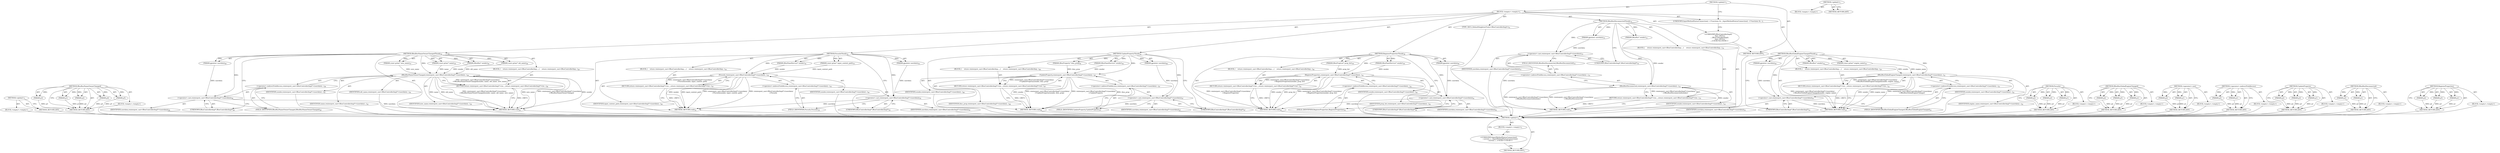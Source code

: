 digraph "RegisterProperties" {
vulnerable_6 [label=<(METHOD,&lt;global&gt;)<SUB>1</SUB>>];
vulnerable_7 [label=<(BLOCK,&lt;empty&gt;,&lt;empty&gt;)<SUB>1</SUB>>];
vulnerable_8 [label="<(UNKNOWN,InputMethodStatusConnection()
      : current_i...,InputMethodStatusConnection()
      : current_i...)<SUB>1</SUB>>"];
vulnerable_9 [label=<(METHOD_RETURN,ANY)<SUB>1</SUB>>];
vulnerable_14 [label=<(METHOD,&lt;global&gt;)<SUB>1</SUB>>];
vulnerable_15 [label=<(BLOCK,&lt;empty&gt;,&lt;empty&gt;)>];
vulnerable_16 [label=<(METHOD_RETURN,ANY)>];
fixed_129 [label=<(METHOD,&lt;global&gt;)<SUB>1</SUB>>];
fixed_130 [label=<(BLOCK,&lt;empty&gt;,&lt;empty&gt;)>];
fixed_131 [label=<(METHOD_RETURN,ANY)>];
fixed_156 [label=<(METHOD,IBusBusNameOwnerChanged)>];
fixed_157 [label=<(PARAM,p1)>];
fixed_158 [label=<(PARAM,p2)>];
fixed_159 [label=<(PARAM,p3)>];
fixed_160 [label=<(PARAM,p4)>];
fixed_161 [label=<(PARAM,p5)>];
fixed_162 [label=<(BLOCK,&lt;empty&gt;,&lt;empty&gt;)>];
fixed_163 [label=<(METHOD_RETURN,ANY)>];
fixed_6 [label=<(METHOD,&lt;global&gt;)<SUB>1</SUB>>];
fixed_7 [label=<(BLOCK,&lt;empty&gt;,&lt;empty&gt;)<SUB>1</SUB>>];
fixed_8 [label=<(UNKNOWN,InputMethodStatusConnection()
  // Functions th...,InputMethodStatusConnection()
  // Functions th...)<SUB>1</SUB>>];
fixed_9 [label=<(METHOD,IBusBusDisconnectedThunk)<SUB>14</SUB>>];
fixed_10 [label=<(PARAM,IBusBus* sender)<SUB>14</SUB>>];
fixed_11 [label=<(PARAM,gpointer userdata)<SUB>14</SUB>>];
fixed_12 [label=<(BLOCK,{
    return reinterpret_cast&lt;IBusControllerImp...,{
    return reinterpret_cast&lt;IBusControllerImp...)<SUB>14</SUB>>];
fixed_13 [label=<(RETURN,return reinterpret_cast&lt;IBusControllerImpl*&gt;(us...,return reinterpret_cast&lt;IBusControllerImpl*&gt;(us...)<SUB>15</SUB>>];
fixed_14 [label=<(IBusBusDisconnected,reinterpret_cast&lt;IBusControllerImpl*&gt;(userdata)...)<SUB>15</SUB>>];
fixed_15 [label=<(&lt;operator&gt;.indirectFieldAccess,reinterpret_cast&lt;IBusControllerImpl*&gt;(userdata)...)<SUB>15</SUB>>];
fixed_16 [label=<(&lt;operator&gt;.cast,reinterpret_cast&lt;IBusControllerImpl*&gt;(userdata))<SUB>15</SUB>>];
fixed_17 [label=<(UNKNOWN,IBusControllerImpl*,IBusControllerImpl*)<SUB>15</SUB>>];
fixed_18 [label=<(IDENTIFIER,userdata,reinterpret_cast&lt;IBusControllerImpl*&gt;(userdata))<SUB>15</SUB>>];
fixed_19 [label=<(FIELD_IDENTIFIER,IBusBusDisconnected,IBusBusDisconnected)<SUB>15</SUB>>];
fixed_20 [label=<(IDENTIFIER,sender,reinterpret_cast&lt;IBusControllerImpl*&gt;(userdata)...)<SUB>16</SUB>>];
fixed_21 [label=<(METHOD_RETURN,void)<SUB>14</SUB>>];
fixed_23 [label=<(METHOD,IBusBusGlobalEngineChangedThunk)<SUB>18</SUB>>];
fixed_24 [label=<(PARAM,IBusBus* sender)<SUB>18</SUB>>];
fixed_25 [label=<(PARAM,const gchar* engine_name)<SUB>19</SUB>>];
fixed_26 [label=<(PARAM,gpointer userdata)<SUB>20</SUB>>];
fixed_27 [label=<(BLOCK,{
    return reinterpret_cast&lt;IBusControllerImp...,{
    return reinterpret_cast&lt;IBusControllerImp...)<SUB>20</SUB>>];
fixed_28 [label=<(RETURN,return reinterpret_cast&lt;IBusControllerImpl*&gt;(us...,return reinterpret_cast&lt;IBusControllerImpl*&gt;(us...)<SUB>21</SUB>>];
fixed_29 [label=<(IBusBusGlobalEngineChanged,reinterpret_cast&lt;IBusControllerImpl*&gt;(userdata)...)<SUB>21</SUB>>];
fixed_30 [label=<(&lt;operator&gt;.indirectFieldAccess,reinterpret_cast&lt;IBusControllerImpl*&gt;(userdata)...)<SUB>21</SUB>>];
fixed_31 [label=<(&lt;operator&gt;.cast,reinterpret_cast&lt;IBusControllerImpl*&gt;(userdata))<SUB>21</SUB>>];
fixed_32 [label=<(UNKNOWN,IBusControllerImpl*,IBusControllerImpl*)<SUB>21</SUB>>];
fixed_33 [label=<(IDENTIFIER,userdata,reinterpret_cast&lt;IBusControllerImpl*&gt;(userdata))<SUB>21</SUB>>];
fixed_34 [label=<(FIELD_IDENTIFIER,IBusBusGlobalEngineChanged,IBusBusGlobalEngineChanged)<SUB>21</SUB>>];
fixed_35 [label=<(IDENTIFIER,sender,reinterpret_cast&lt;IBusControllerImpl*&gt;(userdata)...)<SUB>22</SUB>>];
fixed_36 [label=<(IDENTIFIER,engine_name,reinterpret_cast&lt;IBusControllerImpl*&gt;(userdata)...)<SUB>22</SUB>>];
fixed_37 [label=<(METHOD_RETURN,void)<SUB>18</SUB>>];
fixed_39 [label=<(METHOD,IBusBusNameOwnerChangedThunk)<SUB>24</SUB>>];
fixed_40 [label=<(PARAM,IBusBus* sender)<SUB>24</SUB>>];
fixed_41 [label=<(PARAM,const gchar* name)<SUB>25</SUB>>];
fixed_42 [label=<(PARAM,const gchar* old_name)<SUB>26</SUB>>];
fixed_43 [label=<(PARAM,const gchar* new_name)<SUB>27</SUB>>];
fixed_44 [label=<(PARAM,gpointer userdata)<SUB>28</SUB>>];
fixed_45 [label=<(BLOCK,{
    return reinterpret_cast&lt;IBusControllerImp...,{
    return reinterpret_cast&lt;IBusControllerImp...)<SUB>28</SUB>>];
fixed_46 [label=<(RETURN,return reinterpret_cast&lt;IBusControllerImpl*&gt;(us...,return reinterpret_cast&lt;IBusControllerImpl*&gt;(us...)<SUB>29</SUB>>];
fixed_47 [label=<(IBusBusNameOwnerChanged,reinterpret_cast&lt;IBusControllerImpl*&gt;(userdata)...)<SUB>29</SUB>>];
fixed_48 [label=<(&lt;operator&gt;.indirectFieldAccess,reinterpret_cast&lt;IBusControllerImpl*&gt;(userdata)...)<SUB>29</SUB>>];
fixed_49 [label=<(&lt;operator&gt;.cast,reinterpret_cast&lt;IBusControllerImpl*&gt;(userdata))<SUB>29</SUB>>];
fixed_50 [label=<(UNKNOWN,IBusControllerImpl*,IBusControllerImpl*)<SUB>29</SUB>>];
fixed_51 [label=<(IDENTIFIER,userdata,reinterpret_cast&lt;IBusControllerImpl*&gt;(userdata))<SUB>29</SUB>>];
fixed_52 [label=<(FIELD_IDENTIFIER,IBusBusNameOwnerChanged,IBusBusNameOwnerChanged)<SUB>29</SUB>>];
fixed_53 [label=<(IDENTIFIER,sender,reinterpret_cast&lt;IBusControllerImpl*&gt;(userdata)...)<SUB>30</SUB>>];
fixed_54 [label=<(IDENTIFIER,name,reinterpret_cast&lt;IBusControllerImpl*&gt;(userdata)...)<SUB>30</SUB>>];
fixed_55 [label=<(IDENTIFIER,old_name,reinterpret_cast&lt;IBusControllerImpl*&gt;(userdata)...)<SUB>30</SUB>>];
fixed_56 [label=<(IDENTIFIER,new_name,reinterpret_cast&lt;IBusControllerImpl*&gt;(userdata)...)<SUB>30</SUB>>];
fixed_57 [label=<(METHOD_RETURN,void)<SUB>24</SUB>>];
fixed_59 [label=<(METHOD,FocusInThunk)<SUB>32</SUB>>];
fixed_60 [label=<(PARAM,IBusPanelService* sender)<SUB>32</SUB>>];
fixed_61 [label=<(PARAM,const gchar* input_context_path)<SUB>33</SUB>>];
fixed_62 [label=<(PARAM,gpointer userdata)<SUB>34</SUB>>];
fixed_63 [label=<(BLOCK,{
    return reinterpret_cast&lt;IBusControllerImp...,{
    return reinterpret_cast&lt;IBusControllerImp...)<SUB>34</SUB>>];
fixed_64 [label=<(RETURN,return reinterpret_cast&lt;IBusControllerImpl*&gt;(us...,return reinterpret_cast&lt;IBusControllerImpl*&gt;(us...)<SUB>35</SUB>>];
fixed_65 [label=<(FocusIn,reinterpret_cast&lt;IBusControllerImpl*&gt;(userdata)...)<SUB>35</SUB>>];
fixed_66 [label=<(&lt;operator&gt;.indirectFieldAccess,reinterpret_cast&lt;IBusControllerImpl*&gt;(userdata)...)<SUB>35</SUB>>];
fixed_67 [label=<(&lt;operator&gt;.cast,reinterpret_cast&lt;IBusControllerImpl*&gt;(userdata))<SUB>35</SUB>>];
fixed_68 [label=<(UNKNOWN,IBusControllerImpl*,IBusControllerImpl*)<SUB>35</SUB>>];
fixed_69 [label=<(IDENTIFIER,userdata,reinterpret_cast&lt;IBusControllerImpl*&gt;(userdata))<SUB>35</SUB>>];
fixed_70 [label=<(FIELD_IDENTIFIER,FocusIn,FocusIn)<SUB>35</SUB>>];
fixed_71 [label=<(IDENTIFIER,sender,reinterpret_cast&lt;IBusControllerImpl*&gt;(userdata)...)<SUB>36</SUB>>];
fixed_72 [label=<(IDENTIFIER,input_context_path,reinterpret_cast&lt;IBusControllerImpl*&gt;(userdata)...)<SUB>36</SUB>>];
fixed_73 [label=<(METHOD_RETURN,void)<SUB>32</SUB>>];
fixed_75 [label=<(METHOD,RegisterPropertiesThunk)<SUB>38</SUB>>];
fixed_76 [label=<(PARAM,IBusPanelService* sender)<SUB>38</SUB>>];
fixed_77 [label=<(PARAM,IBusPropList* prop_list)<SUB>39</SUB>>];
fixed_78 [label=<(PARAM,gpointer userdata)<SUB>40</SUB>>];
fixed_79 [label=<(BLOCK,{
    return reinterpret_cast&lt;IBusControllerImp...,{
    return reinterpret_cast&lt;IBusControllerImp...)<SUB>40</SUB>>];
fixed_80 [label=<(RETURN,return reinterpret_cast&lt;IBusControllerImpl*&gt;(us...,return reinterpret_cast&lt;IBusControllerImpl*&gt;(us...)<SUB>41</SUB>>];
fixed_81 [label=<(RegisterProperties,reinterpret_cast&lt;IBusControllerImpl*&gt;(userdata)...)<SUB>41</SUB>>];
fixed_82 [label=<(&lt;operator&gt;.indirectFieldAccess,reinterpret_cast&lt;IBusControllerImpl*&gt;(userdata)...)<SUB>41</SUB>>];
fixed_83 [label=<(&lt;operator&gt;.cast,reinterpret_cast&lt;IBusControllerImpl*&gt;(userdata))<SUB>41</SUB>>];
fixed_84 [label=<(UNKNOWN,IBusControllerImpl*,IBusControllerImpl*)<SUB>41</SUB>>];
fixed_85 [label=<(IDENTIFIER,userdata,reinterpret_cast&lt;IBusControllerImpl*&gt;(userdata))<SUB>41</SUB>>];
fixed_86 [label=<(FIELD_IDENTIFIER,RegisterProperties,RegisterProperties)<SUB>41</SUB>>];
fixed_87 [label=<(IDENTIFIER,sender,reinterpret_cast&lt;IBusControllerImpl*&gt;(userdata)...)<SUB>42</SUB>>];
fixed_88 [label=<(IDENTIFIER,prop_list,reinterpret_cast&lt;IBusControllerImpl*&gt;(userdata)...)<SUB>42</SUB>>];
fixed_89 [label=<(METHOD_RETURN,void)<SUB>38</SUB>>];
fixed_91 [label=<(METHOD,UpdatePropertyThunk)<SUB>44</SUB>>];
fixed_92 [label=<(PARAM,IBusPanelService* sender)<SUB>44</SUB>>];
fixed_93 [label=<(PARAM,IBusProperty* ibus_prop)<SUB>45</SUB>>];
fixed_94 [label=<(PARAM,gpointer userdata)<SUB>46</SUB>>];
fixed_95 [label=<(BLOCK,{
    return reinterpret_cast&lt;IBusControllerImp...,{
    return reinterpret_cast&lt;IBusControllerImp...)<SUB>46</SUB>>];
fixed_96 [label=<(RETURN,return reinterpret_cast&lt;IBusControllerImpl*&gt;(us...,return reinterpret_cast&lt;IBusControllerImpl*&gt;(us...)<SUB>47</SUB>>];
fixed_97 [label=<(UpdateProperty,reinterpret_cast&lt;IBusControllerImpl*&gt;(userdata)...)<SUB>47</SUB>>];
fixed_98 [label=<(&lt;operator&gt;.indirectFieldAccess,reinterpret_cast&lt;IBusControllerImpl*&gt;(userdata)...)<SUB>47</SUB>>];
fixed_99 [label=<(&lt;operator&gt;.cast,reinterpret_cast&lt;IBusControllerImpl*&gt;(userdata))<SUB>47</SUB>>];
fixed_100 [label=<(UNKNOWN,IBusControllerImpl*,IBusControllerImpl*)<SUB>47</SUB>>];
fixed_101 [label=<(IDENTIFIER,userdata,reinterpret_cast&lt;IBusControllerImpl*&gt;(userdata))<SUB>47</SUB>>];
fixed_102 [label=<(FIELD_IDENTIFIER,UpdateProperty,UpdateProperty)<SUB>47</SUB>>];
fixed_103 [label=<(IDENTIFIER,sender,reinterpret_cast&lt;IBusControllerImpl*&gt;(userdata)...)<SUB>48</SUB>>];
fixed_104 [label=<(IDENTIFIER,ibus_prop,reinterpret_cast&lt;IBusControllerImpl*&gt;(userdata)...)<SUB>48</SUB>>];
fixed_105 [label=<(METHOD_RETURN,void)<SUB>44</SUB>>];
fixed_107 [label=<(TYPE_DECL,DefaultSingletonTraits&lt;IBusControllerImpl&gt;)<SUB>51</SUB>>];
fixed_108 [label="<(UNKNOWN,IBusControllerImpl()
      : ibus_(NULL),
     ...,IBusControllerImpl()
      : ibus_(NULL),
     ...)<SUB>52</SUB>>"];
fixed_109 [label=<(METHOD_RETURN,ANY)<SUB>1</SUB>>];
fixed_164 [label=<(METHOD,FocusIn)>];
fixed_165 [label=<(PARAM,p1)>];
fixed_166 [label=<(PARAM,p2)>];
fixed_167 [label=<(PARAM,p3)>];
fixed_168 [label=<(BLOCK,&lt;empty&gt;,&lt;empty&gt;)>];
fixed_169 [label=<(METHOD_RETURN,ANY)>];
fixed_150 [label=<(METHOD,IBusBusGlobalEngineChanged)>];
fixed_151 [label=<(PARAM,p1)>];
fixed_152 [label=<(PARAM,p2)>];
fixed_153 [label=<(PARAM,p3)>];
fixed_154 [label=<(BLOCK,&lt;empty&gt;,&lt;empty&gt;)>];
fixed_155 [label=<(METHOD_RETURN,ANY)>];
fixed_145 [label=<(METHOD,&lt;operator&gt;.cast)>];
fixed_146 [label=<(PARAM,p1)>];
fixed_147 [label=<(PARAM,p2)>];
fixed_148 [label=<(BLOCK,&lt;empty&gt;,&lt;empty&gt;)>];
fixed_149 [label=<(METHOD_RETURN,ANY)>];
fixed_140 [label=<(METHOD,&lt;operator&gt;.indirectFieldAccess)>];
fixed_141 [label=<(PARAM,p1)>];
fixed_142 [label=<(PARAM,p2)>];
fixed_143 [label=<(BLOCK,&lt;empty&gt;,&lt;empty&gt;)>];
fixed_144 [label=<(METHOD_RETURN,ANY)>];
fixed_176 [label=<(METHOD,UpdateProperty)>];
fixed_177 [label=<(PARAM,p1)>];
fixed_178 [label=<(PARAM,p2)>];
fixed_179 [label=<(PARAM,p3)>];
fixed_180 [label=<(BLOCK,&lt;empty&gt;,&lt;empty&gt;)>];
fixed_181 [label=<(METHOD_RETURN,ANY)>];
fixed_135 [label=<(METHOD,IBusBusDisconnected)>];
fixed_136 [label=<(PARAM,p1)>];
fixed_137 [label=<(PARAM,p2)>];
fixed_138 [label=<(BLOCK,&lt;empty&gt;,&lt;empty&gt;)>];
fixed_139 [label=<(METHOD_RETURN,ANY)>];
fixed_170 [label=<(METHOD,RegisterProperties)>];
fixed_171 [label=<(PARAM,p1)>];
fixed_172 [label=<(PARAM,p2)>];
fixed_173 [label=<(PARAM,p3)>];
fixed_174 [label=<(BLOCK,&lt;empty&gt;,&lt;empty&gt;)>];
fixed_175 [label=<(METHOD_RETURN,ANY)>];
vulnerable_6 -> vulnerable_7  [key=0, label="AST: "];
vulnerable_6 -> vulnerable_9  [key=0, label="AST: "];
vulnerable_6 -> vulnerable_8  [key=0, label="CFG: "];
vulnerable_7 -> vulnerable_8  [key=0, label="AST: "];
vulnerable_8 -> vulnerable_9  [key=0, label="CFG: "];
vulnerable_14 -> vulnerable_15  [key=0, label="AST: "];
vulnerable_14 -> vulnerable_16  [key=0, label="AST: "];
vulnerable_14 -> vulnerable_16  [key=1, label="CFG: "];
fixed_129 -> fixed_130  [key=0, label="AST: "];
fixed_129 -> fixed_131  [key=0, label="AST: "];
fixed_129 -> fixed_131  [key=1, label="CFG: "];
fixed_130 -> vulnerable_6  [key=0];
fixed_131 -> vulnerable_6  [key=0];
fixed_156 -> fixed_157  [key=0, label="AST: "];
fixed_156 -> fixed_157  [key=1, label="DDG: "];
fixed_156 -> fixed_162  [key=0, label="AST: "];
fixed_156 -> fixed_158  [key=0, label="AST: "];
fixed_156 -> fixed_158  [key=1, label="DDG: "];
fixed_156 -> fixed_163  [key=0, label="AST: "];
fixed_156 -> fixed_163  [key=1, label="CFG: "];
fixed_156 -> fixed_159  [key=0, label="AST: "];
fixed_156 -> fixed_159  [key=1, label="DDG: "];
fixed_156 -> fixed_160  [key=0, label="AST: "];
fixed_156 -> fixed_160  [key=1, label="DDG: "];
fixed_156 -> fixed_161  [key=0, label="AST: "];
fixed_156 -> fixed_161  [key=1, label="DDG: "];
fixed_157 -> fixed_163  [key=0, label="DDG: p1"];
fixed_158 -> fixed_163  [key=0, label="DDG: p2"];
fixed_159 -> fixed_163  [key=0, label="DDG: p3"];
fixed_160 -> fixed_163  [key=0, label="DDG: p4"];
fixed_161 -> fixed_163  [key=0, label="DDG: p5"];
fixed_162 -> vulnerable_6  [key=0];
fixed_163 -> vulnerable_6  [key=0];
fixed_6 -> fixed_7  [key=0, label="AST: "];
fixed_6 -> fixed_109  [key=0, label="AST: "];
fixed_6 -> fixed_8  [key=0, label="CFG: "];
fixed_7 -> fixed_8  [key=0, label="AST: "];
fixed_7 -> fixed_9  [key=0, label="AST: "];
fixed_7 -> fixed_23  [key=0, label="AST: "];
fixed_7 -> fixed_39  [key=0, label="AST: "];
fixed_7 -> fixed_59  [key=0, label="AST: "];
fixed_7 -> fixed_75  [key=0, label="AST: "];
fixed_7 -> fixed_91  [key=0, label="AST: "];
fixed_7 -> fixed_107  [key=0, label="AST: "];
fixed_7 -> fixed_108  [key=0, label="AST: "];
fixed_8 -> fixed_108  [key=0, label="CFG: "];
fixed_9 -> fixed_10  [key=0, label="AST: "];
fixed_9 -> fixed_10  [key=1, label="DDG: "];
fixed_9 -> fixed_11  [key=0, label="AST: "];
fixed_9 -> fixed_11  [key=1, label="DDG: "];
fixed_9 -> fixed_12  [key=0, label="AST: "];
fixed_9 -> fixed_21  [key=0, label="AST: "];
fixed_9 -> fixed_17  [key=0, label="CFG: "];
fixed_9 -> fixed_14  [key=0, label="DDG: "];
fixed_9 -> fixed_16  [key=0, label="DDG: "];
fixed_10 -> fixed_14  [key=0, label="DDG: sender"];
fixed_11 -> fixed_16  [key=0, label="DDG: userdata"];
fixed_12 -> fixed_13  [key=0, label="AST: "];
fixed_13 -> fixed_14  [key=0, label="AST: "];
fixed_13 -> fixed_21  [key=0, label="CFG: "];
fixed_13 -> fixed_21  [key=1, label="DDG: &lt;RET&gt;"];
fixed_14 -> fixed_15  [key=0, label="AST: "];
fixed_14 -> fixed_20  [key=0, label="AST: "];
fixed_14 -> fixed_13  [key=0, label="CFG: "];
fixed_14 -> fixed_13  [key=1, label="DDG: reinterpret_cast&lt;IBusControllerImpl*&gt;(userdata)
        -&gt;IBusBusDisconnected(sender)"];
fixed_14 -> fixed_21  [key=0, label="DDG: reinterpret_cast&lt;IBusControllerImpl*&gt;(userdata)
        -&gt;IBusBusDisconnected"];
fixed_14 -> fixed_21  [key=1, label="DDG: sender"];
fixed_14 -> fixed_21  [key=2, label="DDG: reinterpret_cast&lt;IBusControllerImpl*&gt;(userdata)
        -&gt;IBusBusDisconnected(sender)"];
fixed_15 -> fixed_16  [key=0, label="AST: "];
fixed_15 -> fixed_19  [key=0, label="AST: "];
fixed_15 -> fixed_14  [key=0, label="CFG: "];
fixed_16 -> fixed_17  [key=0, label="AST: "];
fixed_16 -> fixed_18  [key=0, label="AST: "];
fixed_16 -> fixed_19  [key=0, label="CFG: "];
fixed_16 -> fixed_21  [key=0, label="DDG: userdata"];
fixed_17 -> fixed_16  [key=0, label="CFG: "];
fixed_18 -> vulnerable_6  [key=0];
fixed_19 -> fixed_15  [key=0, label="CFG: "];
fixed_20 -> vulnerable_6  [key=0];
fixed_21 -> vulnerable_6  [key=0];
fixed_23 -> fixed_24  [key=0, label="AST: "];
fixed_23 -> fixed_24  [key=1, label="DDG: "];
fixed_23 -> fixed_25  [key=0, label="AST: "];
fixed_23 -> fixed_25  [key=1, label="DDG: "];
fixed_23 -> fixed_26  [key=0, label="AST: "];
fixed_23 -> fixed_26  [key=1, label="DDG: "];
fixed_23 -> fixed_27  [key=0, label="AST: "];
fixed_23 -> fixed_37  [key=0, label="AST: "];
fixed_23 -> fixed_32  [key=0, label="CFG: "];
fixed_23 -> fixed_29  [key=0, label="DDG: "];
fixed_23 -> fixed_31  [key=0, label="DDG: "];
fixed_24 -> fixed_29  [key=0, label="DDG: sender"];
fixed_25 -> fixed_29  [key=0, label="DDG: engine_name"];
fixed_26 -> fixed_31  [key=0, label="DDG: userdata"];
fixed_27 -> fixed_28  [key=0, label="AST: "];
fixed_28 -> fixed_29  [key=0, label="AST: "];
fixed_28 -> fixed_37  [key=0, label="CFG: "];
fixed_28 -> fixed_37  [key=1, label="DDG: &lt;RET&gt;"];
fixed_29 -> fixed_30  [key=0, label="AST: "];
fixed_29 -> fixed_35  [key=0, label="AST: "];
fixed_29 -> fixed_36  [key=0, label="AST: "];
fixed_29 -> fixed_28  [key=0, label="CFG: "];
fixed_29 -> fixed_28  [key=1, label="DDG: reinterpret_cast&lt;IBusControllerImpl*&gt;(userdata)
        -&gt;IBusBusGlobalEngineChanged(sender, engine_name)"];
fixed_29 -> fixed_37  [key=0, label="DDG: reinterpret_cast&lt;IBusControllerImpl*&gt;(userdata)
        -&gt;IBusBusGlobalEngineChanged"];
fixed_29 -> fixed_37  [key=1, label="DDG: sender"];
fixed_29 -> fixed_37  [key=2, label="DDG: engine_name"];
fixed_29 -> fixed_37  [key=3, label="DDG: reinterpret_cast&lt;IBusControllerImpl*&gt;(userdata)
        -&gt;IBusBusGlobalEngineChanged(sender, engine_name)"];
fixed_30 -> fixed_31  [key=0, label="AST: "];
fixed_30 -> fixed_34  [key=0, label="AST: "];
fixed_30 -> fixed_29  [key=0, label="CFG: "];
fixed_31 -> fixed_32  [key=0, label="AST: "];
fixed_31 -> fixed_33  [key=0, label="AST: "];
fixed_31 -> fixed_34  [key=0, label="CFG: "];
fixed_31 -> fixed_37  [key=0, label="DDG: userdata"];
fixed_32 -> fixed_31  [key=0, label="CFG: "];
fixed_33 -> vulnerable_6  [key=0];
fixed_34 -> fixed_30  [key=0, label="CFG: "];
fixed_35 -> vulnerable_6  [key=0];
fixed_36 -> vulnerable_6  [key=0];
fixed_37 -> vulnerable_6  [key=0];
fixed_39 -> fixed_40  [key=0, label="AST: "];
fixed_39 -> fixed_40  [key=1, label="DDG: "];
fixed_39 -> fixed_41  [key=0, label="AST: "];
fixed_39 -> fixed_41  [key=1, label="DDG: "];
fixed_39 -> fixed_42  [key=0, label="AST: "];
fixed_39 -> fixed_42  [key=1, label="DDG: "];
fixed_39 -> fixed_43  [key=0, label="AST: "];
fixed_39 -> fixed_43  [key=1, label="DDG: "];
fixed_39 -> fixed_44  [key=0, label="AST: "];
fixed_39 -> fixed_44  [key=1, label="DDG: "];
fixed_39 -> fixed_45  [key=0, label="AST: "];
fixed_39 -> fixed_57  [key=0, label="AST: "];
fixed_39 -> fixed_50  [key=0, label="CFG: "];
fixed_39 -> fixed_47  [key=0, label="DDG: "];
fixed_39 -> fixed_49  [key=0, label="DDG: "];
fixed_40 -> fixed_47  [key=0, label="DDG: sender"];
fixed_41 -> fixed_47  [key=0, label="DDG: name"];
fixed_42 -> fixed_47  [key=0, label="DDG: old_name"];
fixed_43 -> fixed_47  [key=0, label="DDG: new_name"];
fixed_44 -> fixed_49  [key=0, label="DDG: userdata"];
fixed_45 -> fixed_46  [key=0, label="AST: "];
fixed_46 -> fixed_47  [key=0, label="AST: "];
fixed_46 -> fixed_57  [key=0, label="CFG: "];
fixed_46 -> fixed_57  [key=1, label="DDG: &lt;RET&gt;"];
fixed_47 -> fixed_48  [key=0, label="AST: "];
fixed_47 -> fixed_53  [key=0, label="AST: "];
fixed_47 -> fixed_54  [key=0, label="AST: "];
fixed_47 -> fixed_55  [key=0, label="AST: "];
fixed_47 -> fixed_56  [key=0, label="AST: "];
fixed_47 -> fixed_46  [key=0, label="CFG: "];
fixed_47 -> fixed_46  [key=1, label="DDG: reinterpret_cast&lt;IBusControllerImpl*&gt;(userdata)
        -&gt;IBusBusNameOwnerChanged(sender, name, old_name, new_name)"];
fixed_47 -> fixed_57  [key=0, label="DDG: reinterpret_cast&lt;IBusControllerImpl*&gt;(userdata)
        -&gt;IBusBusNameOwnerChanged"];
fixed_47 -> fixed_57  [key=1, label="DDG: sender"];
fixed_47 -> fixed_57  [key=2, label="DDG: name"];
fixed_47 -> fixed_57  [key=3, label="DDG: old_name"];
fixed_47 -> fixed_57  [key=4, label="DDG: new_name"];
fixed_47 -> fixed_57  [key=5, label="DDG: reinterpret_cast&lt;IBusControllerImpl*&gt;(userdata)
        -&gt;IBusBusNameOwnerChanged(sender, name, old_name, new_name)"];
fixed_48 -> fixed_49  [key=0, label="AST: "];
fixed_48 -> fixed_52  [key=0, label="AST: "];
fixed_48 -> fixed_47  [key=0, label="CFG: "];
fixed_49 -> fixed_50  [key=0, label="AST: "];
fixed_49 -> fixed_51  [key=0, label="AST: "];
fixed_49 -> fixed_52  [key=0, label="CFG: "];
fixed_49 -> fixed_57  [key=0, label="DDG: userdata"];
fixed_50 -> fixed_49  [key=0, label="CFG: "];
fixed_51 -> vulnerable_6  [key=0];
fixed_52 -> fixed_48  [key=0, label="CFG: "];
fixed_53 -> vulnerable_6  [key=0];
fixed_54 -> vulnerable_6  [key=0];
fixed_55 -> vulnerable_6  [key=0];
fixed_56 -> vulnerable_6  [key=0];
fixed_57 -> vulnerable_6  [key=0];
fixed_59 -> fixed_60  [key=0, label="AST: "];
fixed_59 -> fixed_60  [key=1, label="DDG: "];
fixed_59 -> fixed_61  [key=0, label="AST: "];
fixed_59 -> fixed_61  [key=1, label="DDG: "];
fixed_59 -> fixed_62  [key=0, label="AST: "];
fixed_59 -> fixed_62  [key=1, label="DDG: "];
fixed_59 -> fixed_63  [key=0, label="AST: "];
fixed_59 -> fixed_73  [key=0, label="AST: "];
fixed_59 -> fixed_68  [key=0, label="CFG: "];
fixed_59 -> fixed_65  [key=0, label="DDG: "];
fixed_59 -> fixed_67  [key=0, label="DDG: "];
fixed_60 -> fixed_65  [key=0, label="DDG: sender"];
fixed_61 -> fixed_65  [key=0, label="DDG: input_context_path"];
fixed_62 -> fixed_67  [key=0, label="DDG: userdata"];
fixed_63 -> fixed_64  [key=0, label="AST: "];
fixed_64 -> fixed_65  [key=0, label="AST: "];
fixed_64 -> fixed_73  [key=0, label="CFG: "];
fixed_64 -> fixed_73  [key=1, label="DDG: &lt;RET&gt;"];
fixed_65 -> fixed_66  [key=0, label="AST: "];
fixed_65 -> fixed_71  [key=0, label="AST: "];
fixed_65 -> fixed_72  [key=0, label="AST: "];
fixed_65 -> fixed_64  [key=0, label="CFG: "];
fixed_65 -> fixed_64  [key=1, label="DDG: reinterpret_cast&lt;IBusControllerImpl*&gt;(userdata)
        -&gt;FocusIn(sender, input_context_path)"];
fixed_65 -> fixed_73  [key=0, label="DDG: reinterpret_cast&lt;IBusControllerImpl*&gt;(userdata)
        -&gt;FocusIn"];
fixed_65 -> fixed_73  [key=1, label="DDG: sender"];
fixed_65 -> fixed_73  [key=2, label="DDG: input_context_path"];
fixed_65 -> fixed_73  [key=3, label="DDG: reinterpret_cast&lt;IBusControllerImpl*&gt;(userdata)
        -&gt;FocusIn(sender, input_context_path)"];
fixed_66 -> fixed_67  [key=0, label="AST: "];
fixed_66 -> fixed_70  [key=0, label="AST: "];
fixed_66 -> fixed_65  [key=0, label="CFG: "];
fixed_67 -> fixed_68  [key=0, label="AST: "];
fixed_67 -> fixed_69  [key=0, label="AST: "];
fixed_67 -> fixed_70  [key=0, label="CFG: "];
fixed_67 -> fixed_73  [key=0, label="DDG: userdata"];
fixed_68 -> fixed_67  [key=0, label="CFG: "];
fixed_69 -> vulnerable_6  [key=0];
fixed_70 -> fixed_66  [key=0, label="CFG: "];
fixed_71 -> vulnerable_6  [key=0];
fixed_72 -> vulnerable_6  [key=0];
fixed_73 -> vulnerable_6  [key=0];
fixed_75 -> fixed_76  [key=0, label="AST: "];
fixed_75 -> fixed_76  [key=1, label="DDG: "];
fixed_75 -> fixed_77  [key=0, label="AST: "];
fixed_75 -> fixed_77  [key=1, label="DDG: "];
fixed_75 -> fixed_78  [key=0, label="AST: "];
fixed_75 -> fixed_78  [key=1, label="DDG: "];
fixed_75 -> fixed_79  [key=0, label="AST: "];
fixed_75 -> fixed_89  [key=0, label="AST: "];
fixed_75 -> fixed_84  [key=0, label="CFG: "];
fixed_75 -> fixed_81  [key=0, label="DDG: "];
fixed_75 -> fixed_83  [key=0, label="DDG: "];
fixed_76 -> fixed_81  [key=0, label="DDG: sender"];
fixed_77 -> fixed_81  [key=0, label="DDG: prop_list"];
fixed_78 -> fixed_83  [key=0, label="DDG: userdata"];
fixed_79 -> fixed_80  [key=0, label="AST: "];
fixed_80 -> fixed_81  [key=0, label="AST: "];
fixed_80 -> fixed_89  [key=0, label="CFG: "];
fixed_80 -> fixed_89  [key=1, label="DDG: &lt;RET&gt;"];
fixed_81 -> fixed_82  [key=0, label="AST: "];
fixed_81 -> fixed_87  [key=0, label="AST: "];
fixed_81 -> fixed_88  [key=0, label="AST: "];
fixed_81 -> fixed_80  [key=0, label="CFG: "];
fixed_81 -> fixed_80  [key=1, label="DDG: reinterpret_cast&lt;IBusControllerImpl*&gt;(userdata)
        -&gt;RegisterProperties(sender, prop_list)"];
fixed_81 -> fixed_89  [key=0, label="DDG: reinterpret_cast&lt;IBusControllerImpl*&gt;(userdata)
        -&gt;RegisterProperties"];
fixed_81 -> fixed_89  [key=1, label="DDG: sender"];
fixed_81 -> fixed_89  [key=2, label="DDG: prop_list"];
fixed_81 -> fixed_89  [key=3, label="DDG: reinterpret_cast&lt;IBusControllerImpl*&gt;(userdata)
        -&gt;RegisterProperties(sender, prop_list)"];
fixed_82 -> fixed_83  [key=0, label="AST: "];
fixed_82 -> fixed_86  [key=0, label="AST: "];
fixed_82 -> fixed_81  [key=0, label="CFG: "];
fixed_83 -> fixed_84  [key=0, label="AST: "];
fixed_83 -> fixed_85  [key=0, label="AST: "];
fixed_83 -> fixed_86  [key=0, label="CFG: "];
fixed_83 -> fixed_89  [key=0, label="DDG: userdata"];
fixed_84 -> fixed_83  [key=0, label="CFG: "];
fixed_85 -> vulnerable_6  [key=0];
fixed_86 -> fixed_82  [key=0, label="CFG: "];
fixed_87 -> vulnerable_6  [key=0];
fixed_88 -> vulnerable_6  [key=0];
fixed_89 -> vulnerable_6  [key=0];
fixed_91 -> fixed_92  [key=0, label="AST: "];
fixed_91 -> fixed_92  [key=1, label="DDG: "];
fixed_91 -> fixed_93  [key=0, label="AST: "];
fixed_91 -> fixed_93  [key=1, label="DDG: "];
fixed_91 -> fixed_94  [key=0, label="AST: "];
fixed_91 -> fixed_94  [key=1, label="DDG: "];
fixed_91 -> fixed_95  [key=0, label="AST: "];
fixed_91 -> fixed_105  [key=0, label="AST: "];
fixed_91 -> fixed_100  [key=0, label="CFG: "];
fixed_91 -> fixed_97  [key=0, label="DDG: "];
fixed_91 -> fixed_99  [key=0, label="DDG: "];
fixed_92 -> fixed_97  [key=0, label="DDG: sender"];
fixed_93 -> fixed_97  [key=0, label="DDG: ibus_prop"];
fixed_94 -> fixed_99  [key=0, label="DDG: userdata"];
fixed_95 -> fixed_96  [key=0, label="AST: "];
fixed_96 -> fixed_97  [key=0, label="AST: "];
fixed_96 -> fixed_105  [key=0, label="CFG: "];
fixed_96 -> fixed_105  [key=1, label="DDG: &lt;RET&gt;"];
fixed_97 -> fixed_98  [key=0, label="AST: "];
fixed_97 -> fixed_103  [key=0, label="AST: "];
fixed_97 -> fixed_104  [key=0, label="AST: "];
fixed_97 -> fixed_96  [key=0, label="CFG: "];
fixed_97 -> fixed_96  [key=1, label="DDG: reinterpret_cast&lt;IBusControllerImpl*&gt;(userdata)
        -&gt;UpdateProperty(sender, ibus_prop)"];
fixed_97 -> fixed_105  [key=0, label="DDG: reinterpret_cast&lt;IBusControllerImpl*&gt;(userdata)
        -&gt;UpdateProperty"];
fixed_97 -> fixed_105  [key=1, label="DDG: sender"];
fixed_97 -> fixed_105  [key=2, label="DDG: ibus_prop"];
fixed_97 -> fixed_105  [key=3, label="DDG: reinterpret_cast&lt;IBusControllerImpl*&gt;(userdata)
        -&gt;UpdateProperty(sender, ibus_prop)"];
fixed_98 -> fixed_99  [key=0, label="AST: "];
fixed_98 -> fixed_102  [key=0, label="AST: "];
fixed_98 -> fixed_97  [key=0, label="CFG: "];
fixed_99 -> fixed_100  [key=0, label="AST: "];
fixed_99 -> fixed_101  [key=0, label="AST: "];
fixed_99 -> fixed_102  [key=0, label="CFG: "];
fixed_99 -> fixed_105  [key=0, label="DDG: userdata"];
fixed_100 -> fixed_99  [key=0, label="CFG: "];
fixed_101 -> vulnerable_6  [key=0];
fixed_102 -> fixed_98  [key=0, label="CFG: "];
fixed_103 -> vulnerable_6  [key=0];
fixed_104 -> vulnerable_6  [key=0];
fixed_105 -> vulnerable_6  [key=0];
fixed_107 -> vulnerable_6  [key=0];
fixed_108 -> fixed_109  [key=0, label="CFG: "];
fixed_109 -> vulnerable_6  [key=0];
fixed_164 -> fixed_165  [key=0, label="AST: "];
fixed_164 -> fixed_165  [key=1, label="DDG: "];
fixed_164 -> fixed_168  [key=0, label="AST: "];
fixed_164 -> fixed_166  [key=0, label="AST: "];
fixed_164 -> fixed_166  [key=1, label="DDG: "];
fixed_164 -> fixed_169  [key=0, label="AST: "];
fixed_164 -> fixed_169  [key=1, label="CFG: "];
fixed_164 -> fixed_167  [key=0, label="AST: "];
fixed_164 -> fixed_167  [key=1, label="DDG: "];
fixed_165 -> fixed_169  [key=0, label="DDG: p1"];
fixed_166 -> fixed_169  [key=0, label="DDG: p2"];
fixed_167 -> fixed_169  [key=0, label="DDG: p3"];
fixed_168 -> vulnerable_6  [key=0];
fixed_169 -> vulnerable_6  [key=0];
fixed_150 -> fixed_151  [key=0, label="AST: "];
fixed_150 -> fixed_151  [key=1, label="DDG: "];
fixed_150 -> fixed_154  [key=0, label="AST: "];
fixed_150 -> fixed_152  [key=0, label="AST: "];
fixed_150 -> fixed_152  [key=1, label="DDG: "];
fixed_150 -> fixed_155  [key=0, label="AST: "];
fixed_150 -> fixed_155  [key=1, label="CFG: "];
fixed_150 -> fixed_153  [key=0, label="AST: "];
fixed_150 -> fixed_153  [key=1, label="DDG: "];
fixed_151 -> fixed_155  [key=0, label="DDG: p1"];
fixed_152 -> fixed_155  [key=0, label="DDG: p2"];
fixed_153 -> fixed_155  [key=0, label="DDG: p3"];
fixed_154 -> vulnerable_6  [key=0];
fixed_155 -> vulnerable_6  [key=0];
fixed_145 -> fixed_146  [key=0, label="AST: "];
fixed_145 -> fixed_146  [key=1, label="DDG: "];
fixed_145 -> fixed_148  [key=0, label="AST: "];
fixed_145 -> fixed_147  [key=0, label="AST: "];
fixed_145 -> fixed_147  [key=1, label="DDG: "];
fixed_145 -> fixed_149  [key=0, label="AST: "];
fixed_145 -> fixed_149  [key=1, label="CFG: "];
fixed_146 -> fixed_149  [key=0, label="DDG: p1"];
fixed_147 -> fixed_149  [key=0, label="DDG: p2"];
fixed_148 -> vulnerable_6  [key=0];
fixed_149 -> vulnerable_6  [key=0];
fixed_140 -> fixed_141  [key=0, label="AST: "];
fixed_140 -> fixed_141  [key=1, label="DDG: "];
fixed_140 -> fixed_143  [key=0, label="AST: "];
fixed_140 -> fixed_142  [key=0, label="AST: "];
fixed_140 -> fixed_142  [key=1, label="DDG: "];
fixed_140 -> fixed_144  [key=0, label="AST: "];
fixed_140 -> fixed_144  [key=1, label="CFG: "];
fixed_141 -> fixed_144  [key=0, label="DDG: p1"];
fixed_142 -> fixed_144  [key=0, label="DDG: p2"];
fixed_143 -> vulnerable_6  [key=0];
fixed_144 -> vulnerable_6  [key=0];
fixed_176 -> fixed_177  [key=0, label="AST: "];
fixed_176 -> fixed_177  [key=1, label="DDG: "];
fixed_176 -> fixed_180  [key=0, label="AST: "];
fixed_176 -> fixed_178  [key=0, label="AST: "];
fixed_176 -> fixed_178  [key=1, label="DDG: "];
fixed_176 -> fixed_181  [key=0, label="AST: "];
fixed_176 -> fixed_181  [key=1, label="CFG: "];
fixed_176 -> fixed_179  [key=0, label="AST: "];
fixed_176 -> fixed_179  [key=1, label="DDG: "];
fixed_177 -> fixed_181  [key=0, label="DDG: p1"];
fixed_178 -> fixed_181  [key=0, label="DDG: p2"];
fixed_179 -> fixed_181  [key=0, label="DDG: p3"];
fixed_180 -> vulnerable_6  [key=0];
fixed_181 -> vulnerable_6  [key=0];
fixed_135 -> fixed_136  [key=0, label="AST: "];
fixed_135 -> fixed_136  [key=1, label="DDG: "];
fixed_135 -> fixed_138  [key=0, label="AST: "];
fixed_135 -> fixed_137  [key=0, label="AST: "];
fixed_135 -> fixed_137  [key=1, label="DDG: "];
fixed_135 -> fixed_139  [key=0, label="AST: "];
fixed_135 -> fixed_139  [key=1, label="CFG: "];
fixed_136 -> fixed_139  [key=0, label="DDG: p1"];
fixed_137 -> fixed_139  [key=0, label="DDG: p2"];
fixed_138 -> vulnerable_6  [key=0];
fixed_139 -> vulnerable_6  [key=0];
fixed_170 -> fixed_171  [key=0, label="AST: "];
fixed_170 -> fixed_171  [key=1, label="DDG: "];
fixed_170 -> fixed_174  [key=0, label="AST: "];
fixed_170 -> fixed_172  [key=0, label="AST: "];
fixed_170 -> fixed_172  [key=1, label="DDG: "];
fixed_170 -> fixed_175  [key=0, label="AST: "];
fixed_170 -> fixed_175  [key=1, label="CFG: "];
fixed_170 -> fixed_173  [key=0, label="AST: "];
fixed_170 -> fixed_173  [key=1, label="DDG: "];
fixed_171 -> fixed_175  [key=0, label="DDG: p1"];
fixed_172 -> fixed_175  [key=0, label="DDG: p2"];
fixed_173 -> fixed_175  [key=0, label="DDG: p3"];
fixed_174 -> vulnerable_6  [key=0];
fixed_175 -> vulnerable_6  [key=0];
}

